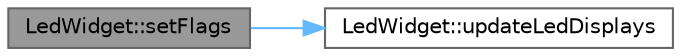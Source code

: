 digraph "LedWidget::setFlags"
{
 // LATEX_PDF_SIZE
  bgcolor="transparent";
  edge [fontname=Helvetica,fontsize=10,labelfontname=Helvetica,labelfontsize=10];
  node [fontname=Helvetica,fontsize=10,shape=box,height=0.2,width=0.4];
  rankdir="LR";
  Node1 [id="Node000001",label="LedWidget::setFlags",height=0.2,width=0.4,color="gray40", fillcolor="grey60", style="filled", fontcolor="black",tooltip="Sets the flags that determine which LEDs are lit."];
  Node1 -> Node2 [id="edge1_Node000001_Node000002",color="steelblue1",style="solid",tooltip=" "];
  Node2 [id="Node000002",label="LedWidget::updateLedDisplays",height=0.2,width=0.4,color="grey40", fillcolor="white", style="filled",URL="$class_led_widget.html#af01e9ee0416e7b1b6f871e1183a8c64e",tooltip="Updates the LED displays based on the current flags."];
}

